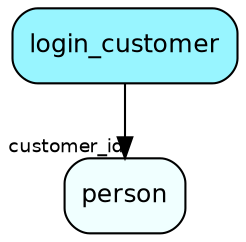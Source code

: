 digraph login_customer  {
node [shape = box style="rounded, filled" fontname = "Helvetica" fontsize = "12" ]
edge [fontname = "Helvetica" fontsize = "9"]

login_customer[fillcolor = "cadetblue1"]
person[fillcolor = "azure1"]
login_customer -> person [headlabel = "customer_id"]
}
